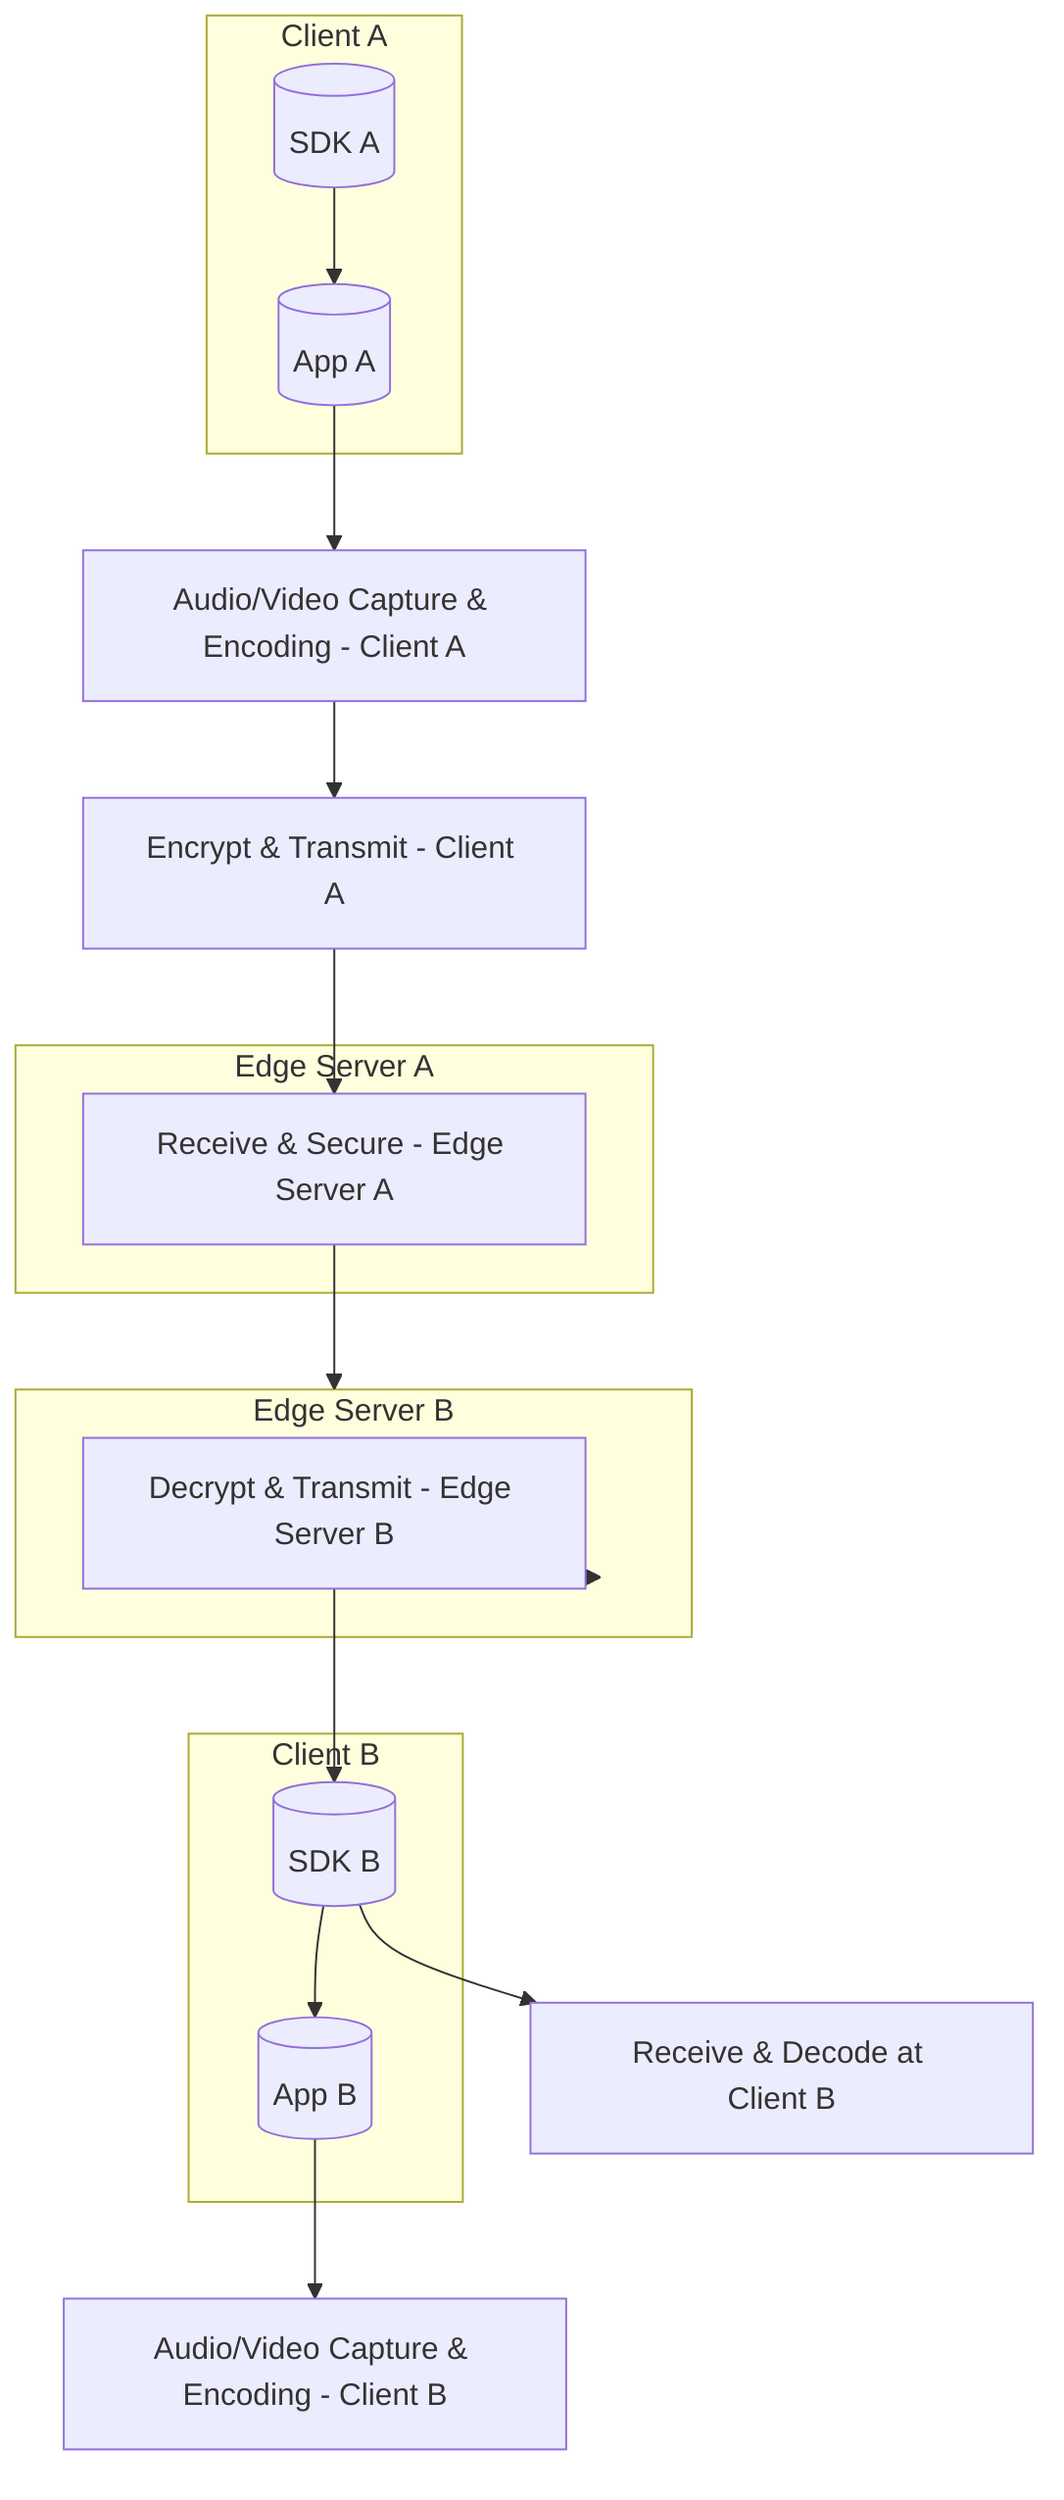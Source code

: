flowchart TB
    subgraph clientA["Client A"]
        appA[("App A")]
        sdkA[("SDK A")]
        sdkA --> appA
    end
    subgraph clientB["Client B"]
        appB[("App B")]
        sdkB[("SDK B")]
        sdkB --> appB
    end
    captureA["Audio/Video Capture & Encoding - Client A"]
    captureB["Audio/Video Capture & Encoding - Client B"]
    appA --> captureA
    appB --> captureB

    encryptA["Encrypt & Transmit - Client A"]
    captureA --> encryptA

    subgraph edgeServerA["Edge Server A"]
        receiveA["Receive & Secure - Edge Server A"]
    end
    subgraph edgeServerB["Edge Server B"]
        decryptB["Decrypt & Transmit - Edge Server B"]
    end

    encryptA --> receiveA --> edgeServerB --> decryptB --> sdkB

    decodeB["Receive & Decode at Client B"]
    sdkB --> decodeB